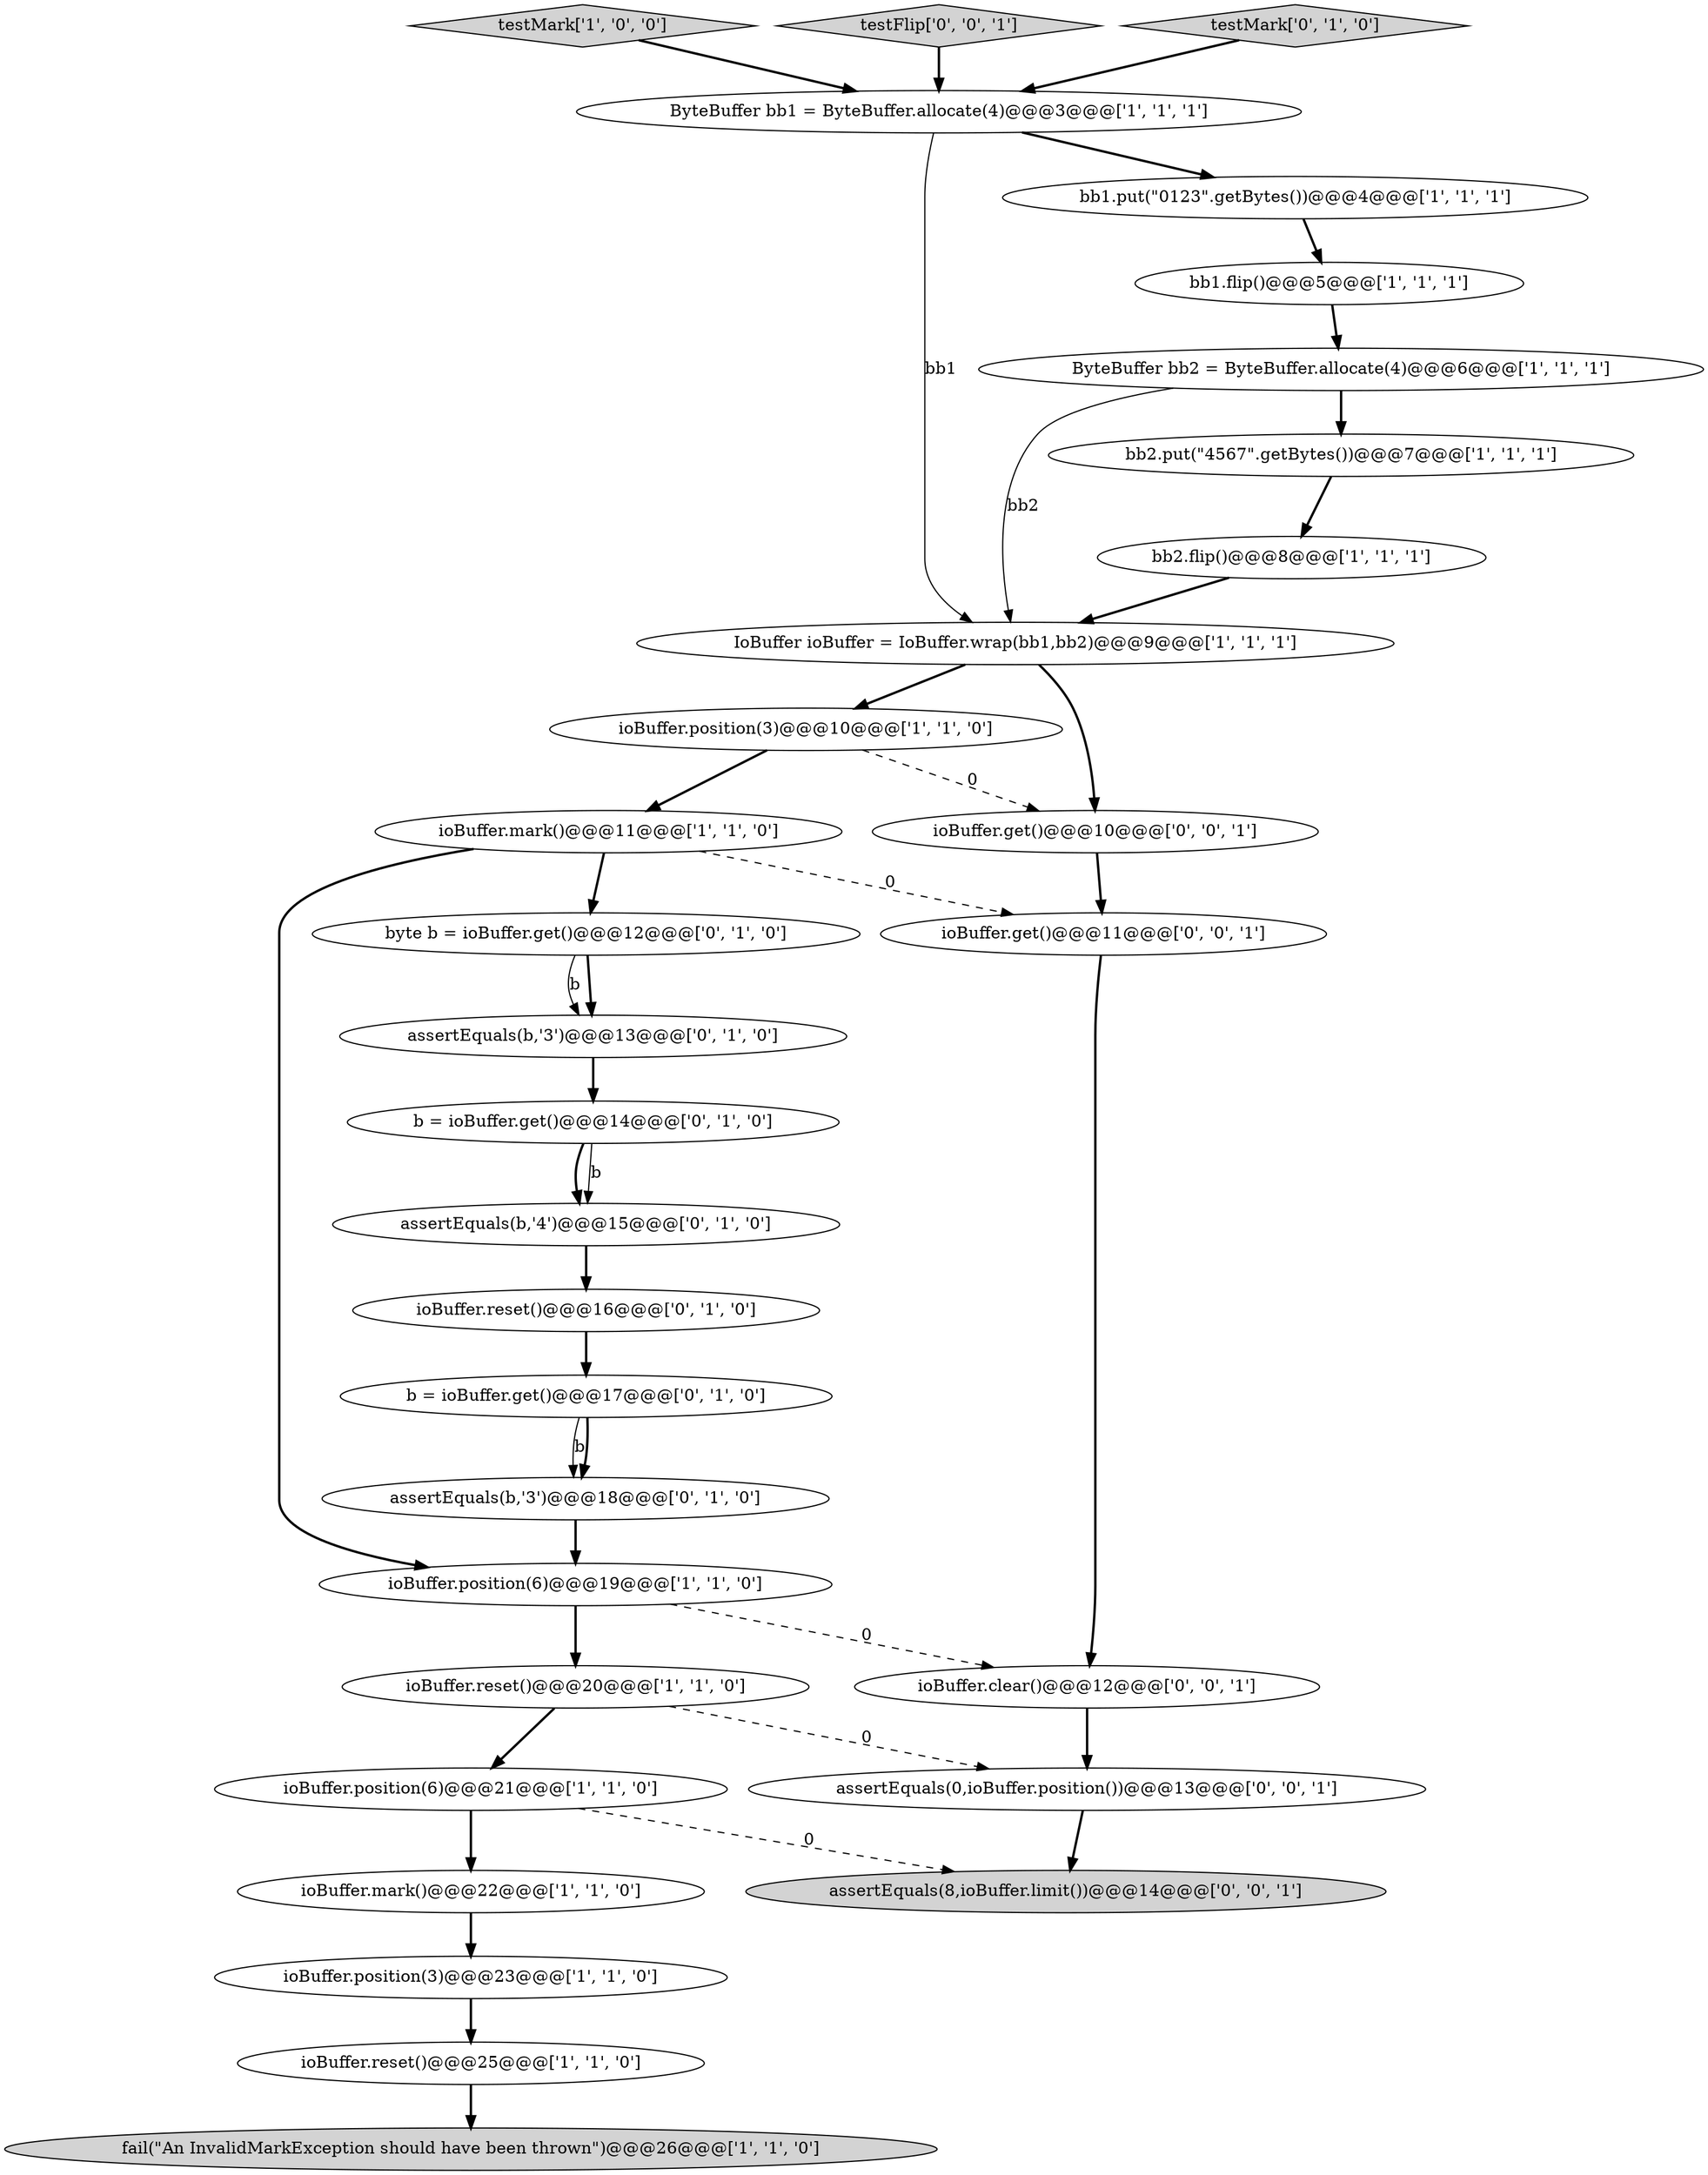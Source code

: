 digraph {
7 [style = filled, label = "ioBuffer.mark()@@@22@@@['1', '1', '0']", fillcolor = white, shape = ellipse image = "AAA0AAABBB1BBB"];
4 [style = filled, label = "bb1.flip()@@@5@@@['1', '1', '1']", fillcolor = white, shape = ellipse image = "AAA0AAABBB1BBB"];
24 [style = filled, label = "b = ioBuffer.get()@@@14@@@['0', '1', '0']", fillcolor = white, shape = ellipse image = "AAA1AAABBB2BBB"];
6 [style = filled, label = "IoBuffer ioBuffer = IoBuffer.wrap(bb1,bb2)@@@9@@@['1', '1', '1']", fillcolor = white, shape = ellipse image = "AAA0AAABBB1BBB"];
15 [style = filled, label = "ioBuffer.position(6)@@@19@@@['1', '1', '0']", fillcolor = white, shape = ellipse image = "AAA0AAABBB1BBB"];
26 [style = filled, label = "ioBuffer.clear()@@@12@@@['0', '0', '1']", fillcolor = white, shape = ellipse image = "AAA0AAABBB3BBB"];
30 [style = filled, label = "assertEquals(0,ioBuffer.position())@@@13@@@['0', '0', '1']", fillcolor = white, shape = ellipse image = "AAA0AAABBB3BBB"];
10 [style = filled, label = "ioBuffer.position(3)@@@23@@@['1', '1', '0']", fillcolor = white, shape = ellipse image = "AAA0AAABBB1BBB"];
18 [style = filled, label = "assertEquals(b,'3')@@@13@@@['0', '1', '0']", fillcolor = white, shape = ellipse image = "AAA1AAABBB2BBB"];
12 [style = filled, label = "ioBuffer.mark()@@@11@@@['1', '1', '0']", fillcolor = white, shape = ellipse image = "AAA0AAABBB1BBB"];
0 [style = filled, label = "ByteBuffer bb1 = ByteBuffer.allocate(4)@@@3@@@['1', '1', '1']", fillcolor = white, shape = ellipse image = "AAA0AAABBB1BBB"];
11 [style = filled, label = "ioBuffer.reset()@@@25@@@['1', '1', '0']", fillcolor = white, shape = ellipse image = "AAA0AAABBB1BBB"];
20 [style = filled, label = "assertEquals(b,'4')@@@15@@@['0', '1', '0']", fillcolor = white, shape = ellipse image = "AAA1AAABBB2BBB"];
22 [style = filled, label = "assertEquals(b,'3')@@@18@@@['0', '1', '0']", fillcolor = white, shape = ellipse image = "AAA1AAABBB2BBB"];
21 [style = filled, label = "ioBuffer.reset()@@@16@@@['0', '1', '0']", fillcolor = white, shape = ellipse image = "AAA1AAABBB2BBB"];
25 [style = filled, label = "assertEquals(8,ioBuffer.limit())@@@14@@@['0', '0', '1']", fillcolor = lightgray, shape = ellipse image = "AAA0AAABBB3BBB"];
29 [style = filled, label = "ioBuffer.get()@@@11@@@['0', '0', '1']", fillcolor = white, shape = ellipse image = "AAA0AAABBB3BBB"];
19 [style = filled, label = "byte b = ioBuffer.get()@@@12@@@['0', '1', '0']", fillcolor = white, shape = ellipse image = "AAA1AAABBB2BBB"];
17 [style = filled, label = "b = ioBuffer.get()@@@17@@@['0', '1', '0']", fillcolor = white, shape = ellipse image = "AAA1AAABBB2BBB"];
13 [style = filled, label = "bb2.put(\"4567\".getBytes())@@@7@@@['1', '1', '1']", fillcolor = white, shape = ellipse image = "AAA0AAABBB1BBB"];
1 [style = filled, label = "ByteBuffer bb2 = ByteBuffer.allocate(4)@@@6@@@['1', '1', '1']", fillcolor = white, shape = ellipse image = "AAA0AAABBB1BBB"];
3 [style = filled, label = "bb1.put(\"0123\".getBytes())@@@4@@@['1', '1', '1']", fillcolor = white, shape = ellipse image = "AAA0AAABBB1BBB"];
5 [style = filled, label = "testMark['1', '0', '0']", fillcolor = lightgray, shape = diamond image = "AAA0AAABBB1BBB"];
8 [style = filled, label = "ioBuffer.position(3)@@@10@@@['1', '1', '0']", fillcolor = white, shape = ellipse image = "AAA0AAABBB1BBB"];
27 [style = filled, label = "ioBuffer.get()@@@10@@@['0', '0', '1']", fillcolor = white, shape = ellipse image = "AAA0AAABBB3BBB"];
28 [style = filled, label = "testFlip['0', '0', '1']", fillcolor = lightgray, shape = diamond image = "AAA0AAABBB3BBB"];
9 [style = filled, label = "ioBuffer.position(6)@@@21@@@['1', '1', '0']", fillcolor = white, shape = ellipse image = "AAA0AAABBB1BBB"];
16 [style = filled, label = "fail(\"An InvalidMarkException should have been thrown\")@@@26@@@['1', '1', '0']", fillcolor = lightgray, shape = ellipse image = "AAA0AAABBB1BBB"];
23 [style = filled, label = "testMark['0', '1', '0']", fillcolor = lightgray, shape = diamond image = "AAA0AAABBB2BBB"];
2 [style = filled, label = "bb2.flip()@@@8@@@['1', '1', '1']", fillcolor = white, shape = ellipse image = "AAA0AAABBB1BBB"];
14 [style = filled, label = "ioBuffer.reset()@@@20@@@['1', '1', '0']", fillcolor = white, shape = ellipse image = "AAA0AAABBB1BBB"];
8->12 [style = bold, label=""];
7->10 [style = bold, label=""];
1->6 [style = solid, label="bb2"];
24->20 [style = bold, label=""];
18->24 [style = bold, label=""];
12->15 [style = bold, label=""];
21->17 [style = bold, label=""];
14->9 [style = bold, label=""];
10->11 [style = bold, label=""];
0->3 [style = bold, label=""];
11->16 [style = bold, label=""];
22->15 [style = bold, label=""];
30->25 [style = bold, label=""];
6->8 [style = bold, label=""];
24->20 [style = solid, label="b"];
23->0 [style = bold, label=""];
8->27 [style = dashed, label="0"];
4->1 [style = bold, label=""];
14->30 [style = dashed, label="0"];
6->27 [style = bold, label=""];
27->29 [style = bold, label=""];
20->21 [style = bold, label=""];
5->0 [style = bold, label=""];
9->25 [style = dashed, label="0"];
15->14 [style = bold, label=""];
12->29 [style = dashed, label="0"];
12->19 [style = bold, label=""];
0->6 [style = solid, label="bb1"];
2->6 [style = bold, label=""];
19->18 [style = solid, label="b"];
17->22 [style = solid, label="b"];
17->22 [style = bold, label=""];
13->2 [style = bold, label=""];
26->30 [style = bold, label=""];
15->26 [style = dashed, label="0"];
19->18 [style = bold, label=""];
3->4 [style = bold, label=""];
28->0 [style = bold, label=""];
1->13 [style = bold, label=""];
29->26 [style = bold, label=""];
9->7 [style = bold, label=""];
}
